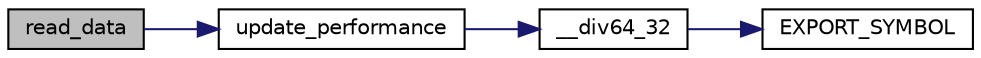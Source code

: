 digraph "read_data"
{
  edge [fontname="Helvetica",fontsize="10",labelfontname="Helvetica",labelfontsize="10"];
  node [fontname="Helvetica",fontsize="10",shape=record];
  rankdir="LR";
  Node1 [label="read_data",height=0.2,width=0.4,color="black", fillcolor="grey75", style="filled", fontcolor="black"];
  Node1 -> Node2 [color="midnightblue",fontsize="10",style="solid",fontname="Helvetica"];
  Node2 [label="update_performance",height=0.2,width=0.4,color="black", fillcolor="white", style="filled",URL="$tdisk__performance_8h.html#ae00201ef33f2b28f394b7e60f29f1452",tooltip="This function updates the performance data of the given performacen data. "];
  Node2 -> Node3 [color="midnightblue",fontsize="10",style="solid",fontname="Helvetica"];
  Node3 [label="__div64_32",height=0.2,width=0.4,color="black", fillcolor="white", style="filled",URL="$helpers_8c.html#aff7dbb9c60a4d1c2a3648918d7d083e6"];
  Node3 -> Node4 [color="midnightblue",fontsize="10",style="solid",fontname="Helvetica"];
  Node4 [label="EXPORT_SYMBOL",height=0.2,width=0.4,color="black", fillcolor="white", style="filled",URL="$helpers_8c.html#a6b260ca72a53d15fc7e64d9b70d46d96"];
}
